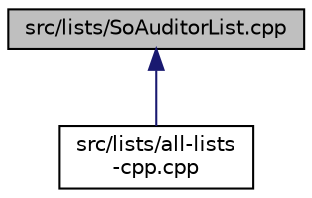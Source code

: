 digraph "src/lists/SoAuditorList.cpp"
{
 // LATEX_PDF_SIZE
  edge [fontname="Helvetica",fontsize="10",labelfontname="Helvetica",labelfontsize="10"];
  node [fontname="Helvetica",fontsize="10",shape=record];
  Node1 [label="src/lists/SoAuditorList.cpp",height=0.2,width=0.4,color="black", fillcolor="grey75", style="filled", fontcolor="black",tooltip=" "];
  Node1 -> Node2 [dir="back",color="midnightblue",fontsize="10",style="solid",fontname="Helvetica"];
  Node2 [label="src/lists/all-lists\l-cpp.cpp",height=0.2,width=0.4,color="black", fillcolor="white", style="filled",URL="$all-lists-cpp_8cpp.html",tooltip=" "];
}
